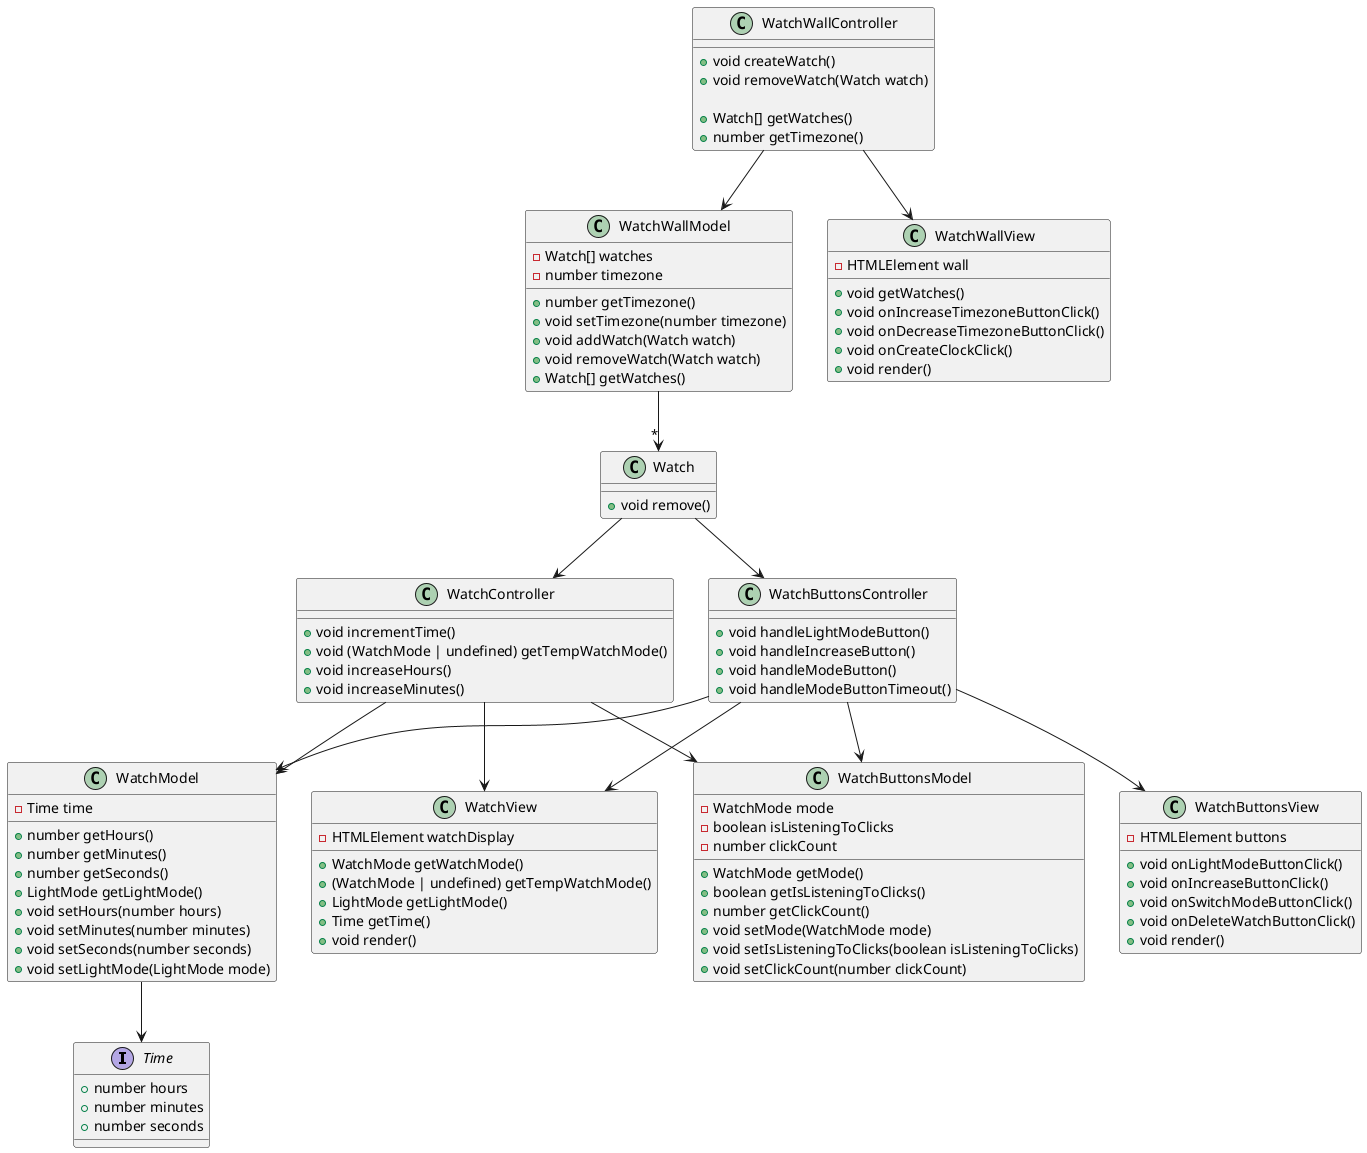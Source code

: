 @startuml
interface Time {
  +number hours
  +number minutes
  +number seconds
}

class WatchModel {
  -Time time

  +number getHours()
  +number getMinutes()
  +number getSeconds()
  +LightMode getLightMode()
  +void setHours(number hours)
  +void setMinutes(number minutes)
  +void setSeconds(number seconds)
  +void setLightMode(LightMode mode)
}

class WatchView {
  -HTMLElement watchDisplay

  +WatchMode getWatchMode()
  +(WatchMode | undefined) getTempWatchMode()
  +LightMode getLightMode()
  +Time getTime()
  +void render()
}

class WatchController {
  +void incrementTime()
  +void (WatchMode | undefined) getTempWatchMode()
  +void increaseHours()
  +void increaseMinutes()
}

class WatchButtonsModel {
  -WatchMode mode
  -boolean isListeningToClicks
  -number clickCount

  +WatchMode getMode()
  +boolean getIsListeningToClicks()
  +number getClickCount()
  +void setMode(WatchMode mode)
  +void setIsListeningToClicks(boolean isListeningToClicks)
  +void setClickCount(number clickCount)
}

class WatchButtonsView {
  -HTMLElement buttons

  +void onLightModeButtonClick()
  +void onIncreaseButtonClick()
  +void onSwitchModeButtonClick()
  +void onDeleteWatchButtonClick()
  +void render()
}

class WatchButtonsController {
  +void handleLightModeButton()
  +void handleIncreaseButton()
  +void handleModeButton()
  +void handleModeButtonTimeout()
}

class Watch {
  +void remove()
}

class WatchWallController {
  +void createWatch()
  +void removeWatch(Watch watch)

  +Watch[] getWatches()
  +number getTimezone()
}

class WatchWallModel {
  -Watch[] watches
  -number timezone

  +number getTimezone()
  +void setTimezone(number timezone)
  +void addWatch(Watch watch)
  +void removeWatch(Watch watch)
  +Watch[] getWatches()
}

class WatchWallView {
  -HTMLElement wall

  +void getWatches()
  +void onIncreaseTimezoneButtonClick()
  +void onDecreaseTimezoneButtonClick()
  +void onCreateClockClick()
  +void render()
}


WatchController --> WatchModel
WatchController --> WatchView
WatchController --> WatchButtonsModel

WatchModel --> Time

WatchButtonsController --> WatchButtonsView
WatchButtonsController --> WatchButtonsModel
WatchButtonsController --> WatchModel
WatchButtonsController --> WatchView

WatchWallController --> WatchWallModel
WatchWallController --> WatchWallView
WatchWallModel -->"*" Watch

Watch --> WatchController
Watch --> WatchButtonsController
@enduml